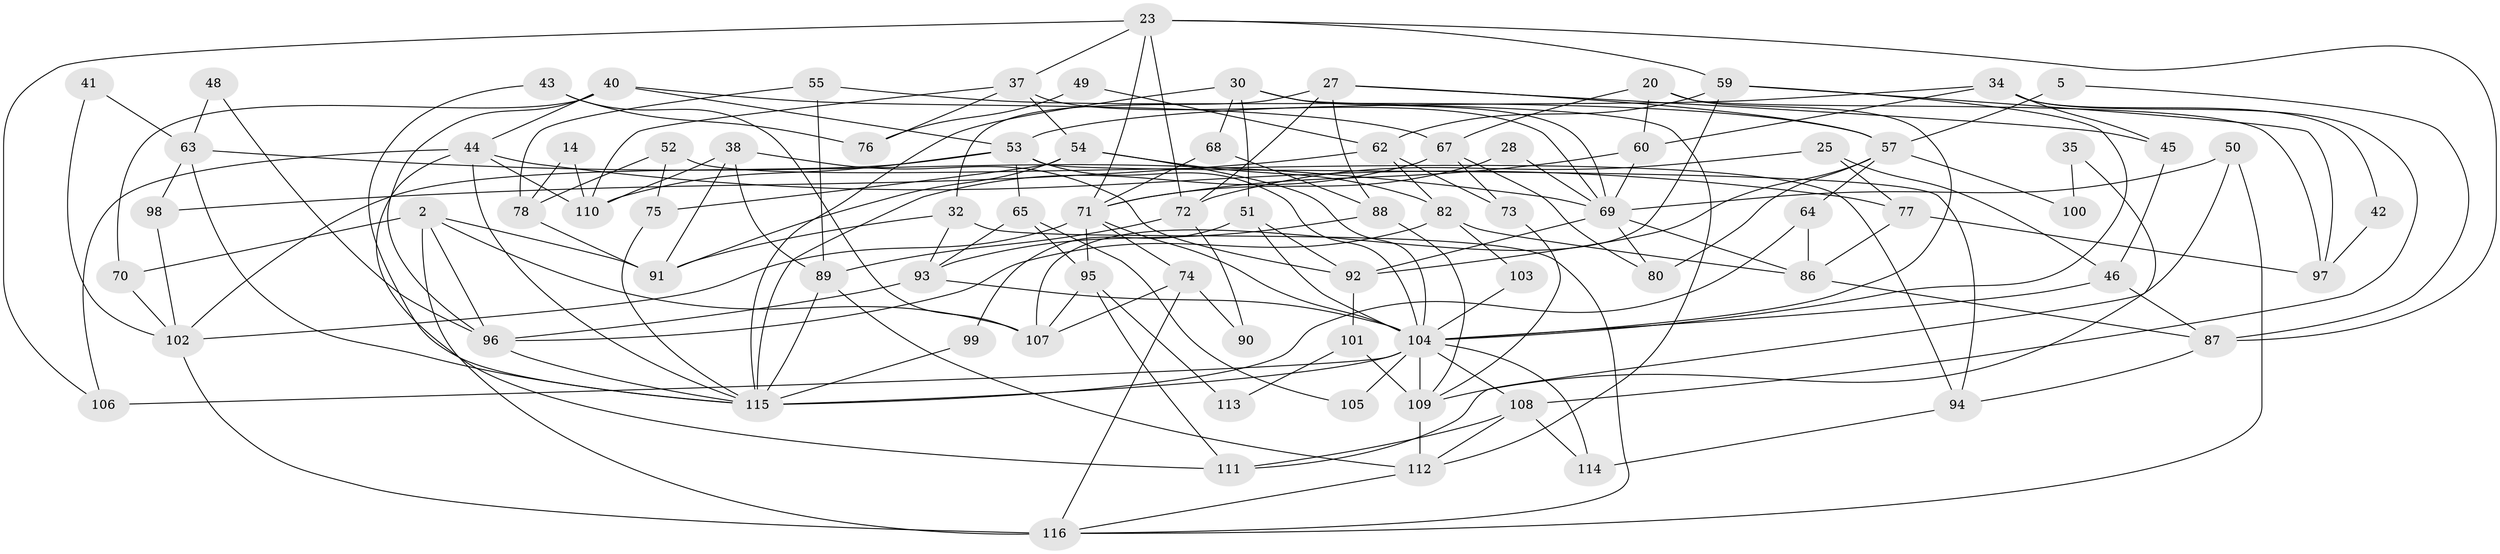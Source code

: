 // original degree distribution, {4: 0.29310344827586204, 6: 0.08620689655172414, 2: 0.1206896551724138, 3: 0.27586206896551724, 5: 0.1724137931034483, 7: 0.04310344827586207, 9: 0.008620689655172414}
// Generated by graph-tools (version 1.1) at 2025/54/03/04/25 21:54:45]
// undirected, 81 vertices, 174 edges
graph export_dot {
graph [start="1"]
  node [color=gray90,style=filled];
  2;
  5;
  14;
  20;
  23;
  25;
  27;
  28;
  30 [super="+26"];
  32;
  34;
  35;
  37 [super="+10"];
  38;
  40;
  41;
  42;
  43;
  44;
  45;
  46;
  48;
  49;
  50;
  51;
  52;
  53 [super="+15+36"];
  54;
  55;
  57 [super="+39"];
  59 [super="+13"];
  60;
  62;
  63;
  64;
  65;
  67;
  68;
  69 [super="+7+11+21"];
  70;
  71 [super="+24"];
  72;
  73;
  74;
  75;
  76;
  77 [super="+58"];
  78;
  80;
  82 [super="+19"];
  86;
  87 [super="+18"];
  88;
  89;
  90;
  91 [super="+6"];
  92;
  93 [super="+31"];
  94;
  95;
  96 [super="+84"];
  97;
  98;
  99;
  100;
  101;
  102;
  103;
  104 [super="+56+47+85"];
  105;
  106;
  107 [super="+9"];
  108 [super="+33"];
  109 [super="+17+81"];
  110;
  111;
  112 [super="+8"];
  113;
  114 [super="+83"];
  115 [super="+79+61"];
  116 [super="+66"];
  2 -- 96;
  2 -- 70;
  2 -- 116 [weight=2];
  2 -- 91;
  2 -- 107;
  5 -- 57 [weight=2];
  5 -- 87;
  14 -- 110;
  14 -- 78;
  20 -- 60;
  20 -- 67;
  20 -- 97;
  20 -- 104;
  23 -- 71;
  23 -- 106;
  23 -- 37;
  23 -- 59;
  23 -- 72;
  23 -- 87;
  25 -- 77;
  25 -- 46;
  25 -- 72;
  27 -- 72;
  27 -- 32;
  27 -- 45;
  27 -- 88;
  27 -- 57;
  28 -- 71;
  28 -- 69;
  30 -- 68 [weight=2];
  30 -- 51;
  30 -- 112;
  30 -- 69;
  30 -- 115;
  32 -- 116;
  32 -- 93;
  32 -- 91;
  34 -- 60;
  34 -- 108;
  34 -- 42;
  34 -- 45;
  34 -- 53;
  35 -- 100;
  35 -- 111;
  37 -- 54;
  37 -- 76;
  37 -- 69;
  37 -- 110;
  38 -- 91;
  38 -- 89;
  38 -- 92;
  38 -- 110;
  40 -- 67;
  40 -- 70;
  40 -- 44;
  40 -- 96;
  40 -- 53;
  41 -- 102;
  41 -- 63;
  42 -- 97;
  43 -- 107;
  43 -- 76;
  43 -- 115;
  44 -- 106;
  44 -- 77 [weight=2];
  44 -- 110;
  44 -- 111;
  44 -- 115;
  45 -- 46;
  46 -- 87 [weight=2];
  46 -- 104 [weight=2];
  48 -- 63;
  48 -- 96;
  49 -- 76;
  49 -- 62;
  50 -- 116;
  50 -- 109 [weight=2];
  50 -- 69;
  51 -- 92;
  51 -- 99;
  51 -- 104 [weight=2];
  52 -- 94;
  52 -- 75;
  52 -- 78;
  53 -- 110;
  53 -- 65;
  53 -- 94;
  53 -- 102;
  53 -- 104;
  54 -- 75;
  54 -- 91;
  54 -- 104;
  54 -- 82;
  55 -- 89;
  55 -- 57;
  55 -- 78;
  57 -- 92;
  57 -- 64;
  57 -- 80;
  57 -- 100 [weight=2];
  59 -- 97;
  59 -- 104;
  59 -- 107;
  59 -- 62;
  60 -- 69;
  60 -- 71;
  62 -- 73;
  62 -- 98;
  62 -- 82;
  63 -- 98;
  63 -- 69;
  63 -- 115;
  64 -- 86;
  64 -- 115;
  65 -- 93;
  65 -- 95;
  65 -- 105;
  67 -- 73;
  67 -- 80;
  67 -- 115;
  68 -- 88;
  68 -- 71;
  69 -- 92;
  69 -- 80;
  69 -- 86;
  70 -- 102;
  71 -- 102;
  71 -- 74;
  71 -- 104;
  71 -- 95;
  72 -- 89;
  72 -- 90;
  73 -- 109;
  74 -- 90;
  74 -- 116;
  74 -- 107;
  75 -- 115;
  77 -- 86;
  77 -- 97;
  78 -- 91;
  82 -- 86;
  82 -- 96;
  82 -- 103;
  86 -- 87;
  87 -- 94;
  88 -- 93;
  88 -- 109;
  89 -- 112;
  89 -- 115;
  92 -- 101;
  93 -- 104 [weight=3];
  93 -- 96;
  94 -- 114;
  95 -- 111;
  95 -- 113;
  95 -- 107;
  96 -- 115 [weight=2];
  98 -- 102;
  99 -- 115;
  101 -- 113;
  101 -- 109;
  102 -- 116;
  103 -- 104 [weight=2];
  104 -- 115 [weight=3];
  104 -- 114 [weight=3];
  104 -- 105 [weight=2];
  104 -- 109 [weight=3];
  104 -- 106 [weight=2];
  104 -- 108 [weight=2];
  108 -- 111;
  108 -- 114;
  108 -- 112;
  109 -- 112 [weight=2];
  112 -- 116;
}
